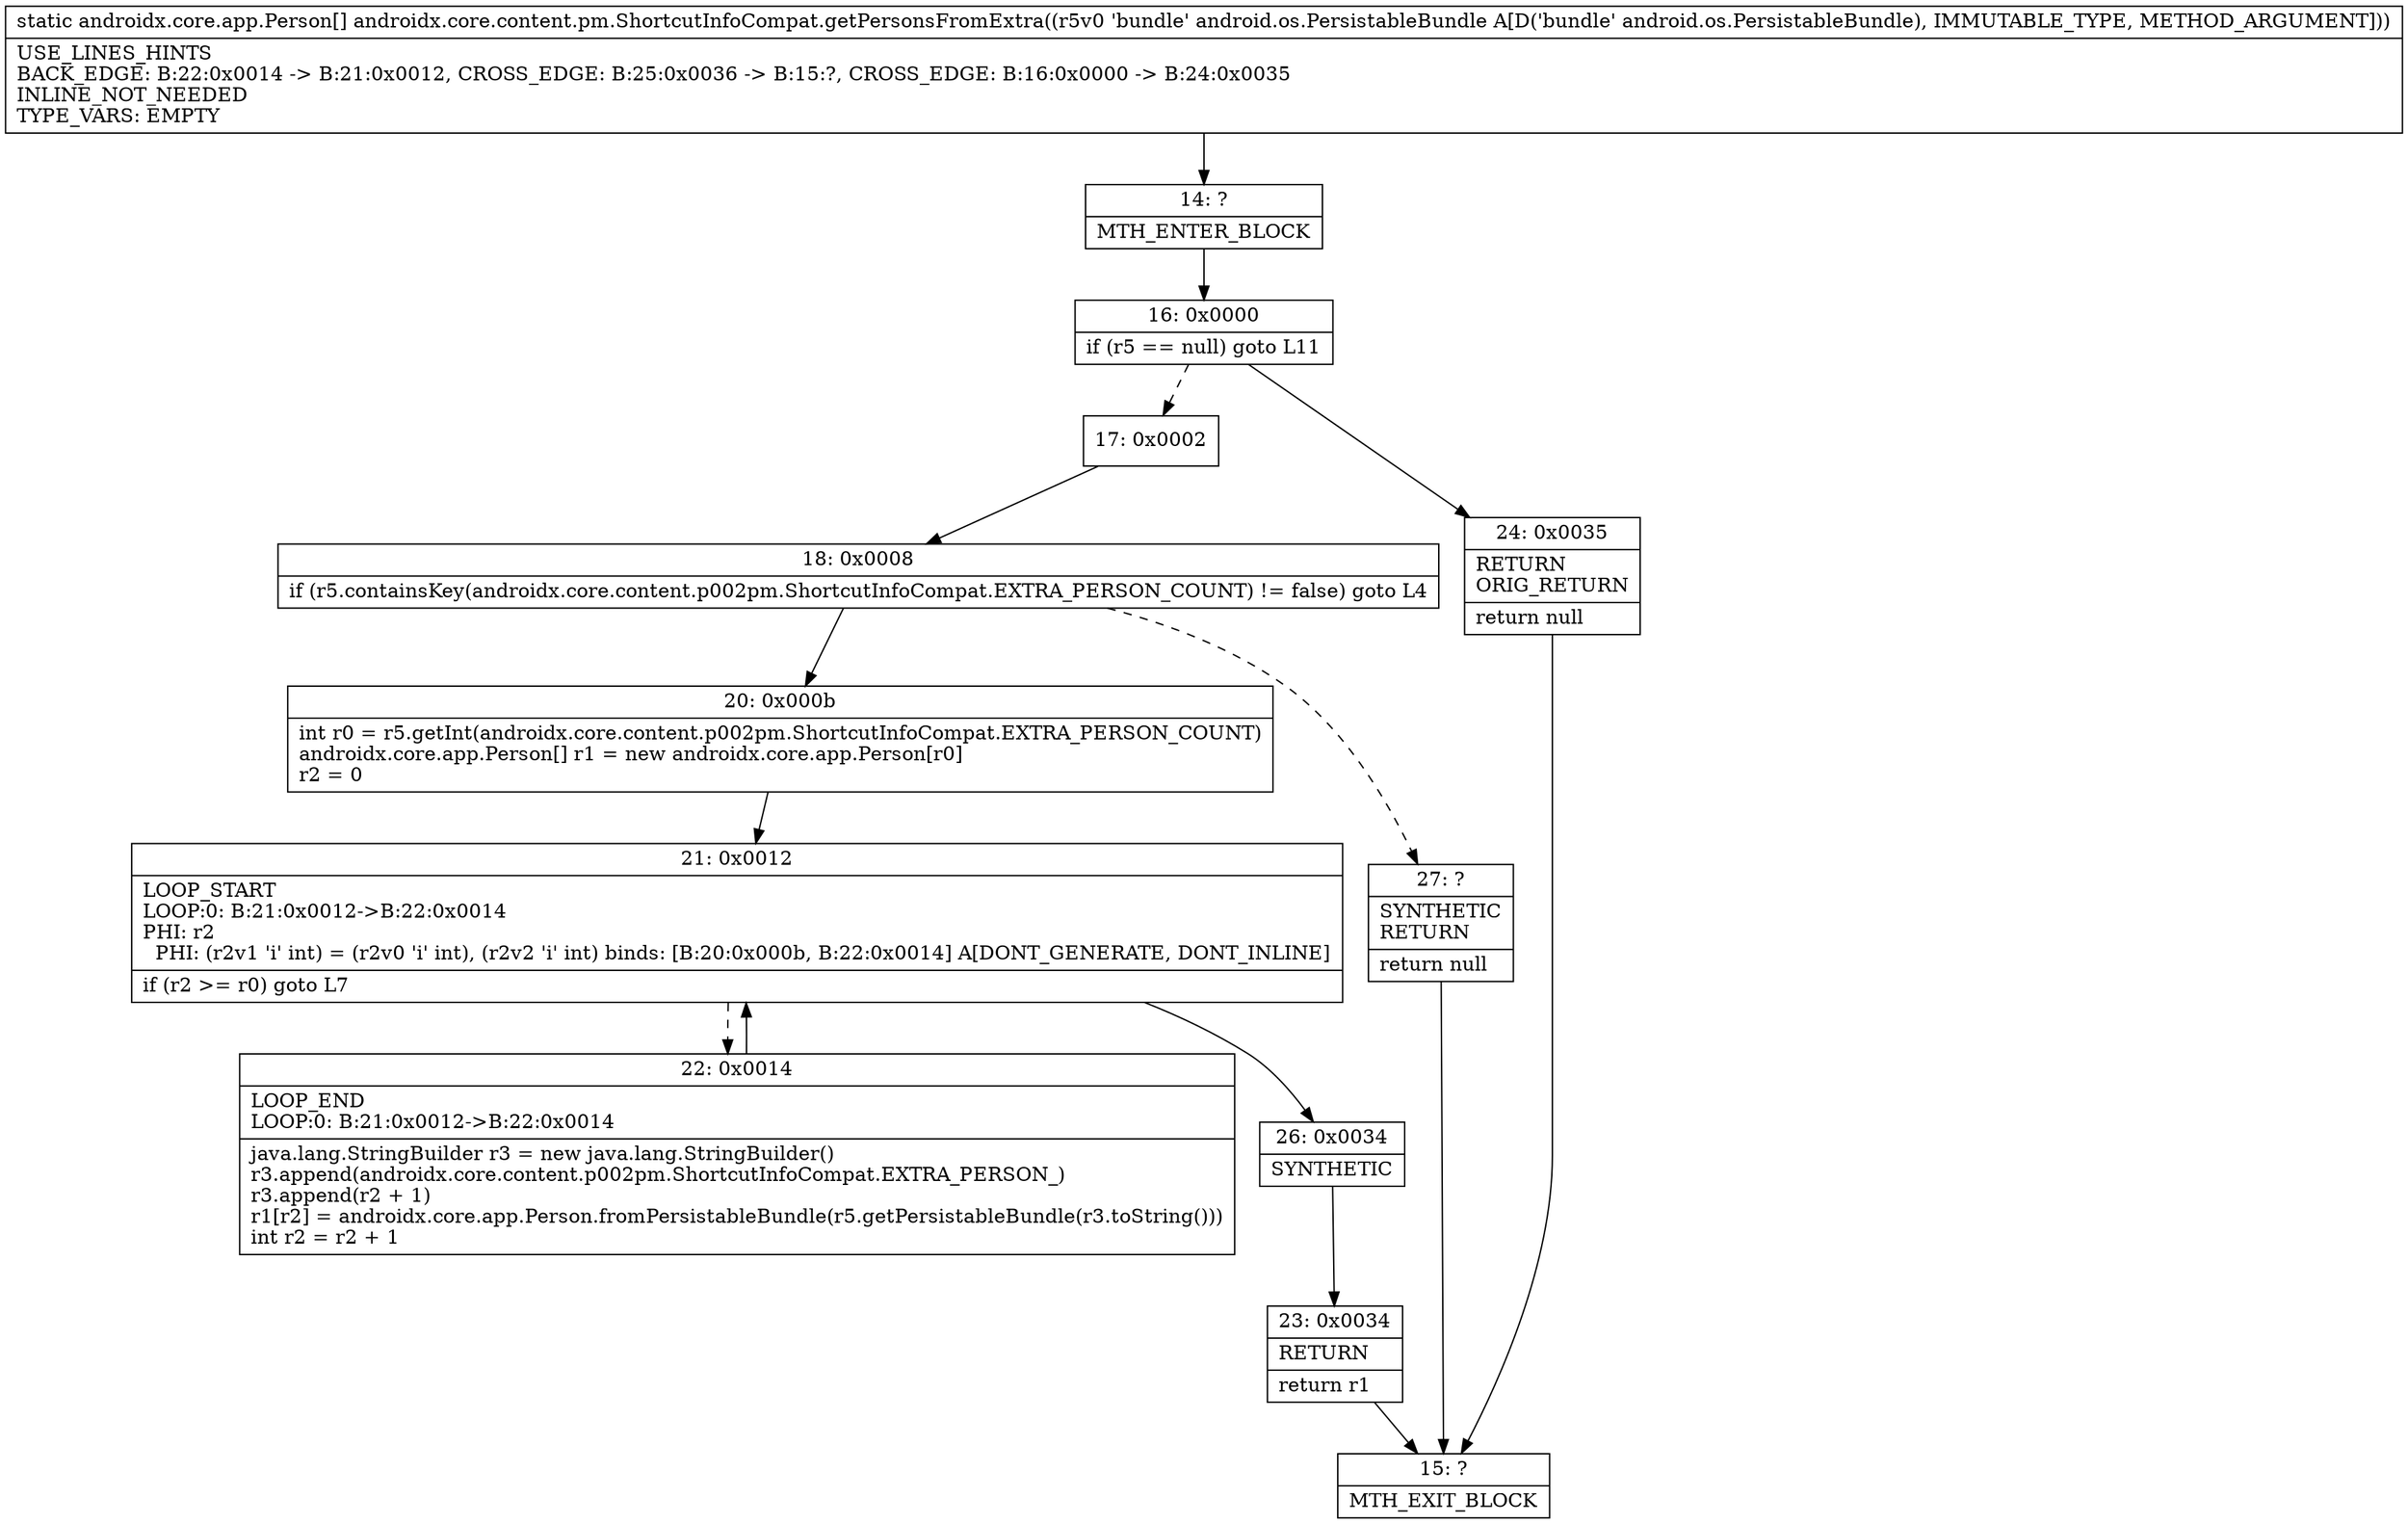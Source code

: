 digraph "CFG forandroidx.core.content.pm.ShortcutInfoCompat.getPersonsFromExtra(Landroid\/os\/PersistableBundle;)[Landroidx\/core\/app\/Person;" {
Node_14 [shape=record,label="{14\:\ ?|MTH_ENTER_BLOCK\l}"];
Node_16 [shape=record,label="{16\:\ 0x0000|if (r5 == null) goto L11\l}"];
Node_17 [shape=record,label="{17\:\ 0x0002}"];
Node_18 [shape=record,label="{18\:\ 0x0008|if (r5.containsKey(androidx.core.content.p002pm.ShortcutInfoCompat.EXTRA_PERSON_COUNT) != false) goto L4\l}"];
Node_20 [shape=record,label="{20\:\ 0x000b|int r0 = r5.getInt(androidx.core.content.p002pm.ShortcutInfoCompat.EXTRA_PERSON_COUNT)\landroidx.core.app.Person[] r1 = new androidx.core.app.Person[r0]\lr2 = 0\l}"];
Node_21 [shape=record,label="{21\:\ 0x0012|LOOP_START\lLOOP:0: B:21:0x0012\-\>B:22:0x0014\lPHI: r2 \l  PHI: (r2v1 'i' int) = (r2v0 'i' int), (r2v2 'i' int) binds: [B:20:0x000b, B:22:0x0014] A[DONT_GENERATE, DONT_INLINE]\l|if (r2 \>= r0) goto L7\l}"];
Node_22 [shape=record,label="{22\:\ 0x0014|LOOP_END\lLOOP:0: B:21:0x0012\-\>B:22:0x0014\l|java.lang.StringBuilder r3 = new java.lang.StringBuilder()\lr3.append(androidx.core.content.p002pm.ShortcutInfoCompat.EXTRA_PERSON_)\lr3.append(r2 + 1)\lr1[r2] = androidx.core.app.Person.fromPersistableBundle(r5.getPersistableBundle(r3.toString()))\lint r2 = r2 + 1\l}"];
Node_26 [shape=record,label="{26\:\ 0x0034|SYNTHETIC\l}"];
Node_23 [shape=record,label="{23\:\ 0x0034|RETURN\l|return r1\l}"];
Node_15 [shape=record,label="{15\:\ ?|MTH_EXIT_BLOCK\l}"];
Node_27 [shape=record,label="{27\:\ ?|SYNTHETIC\lRETURN\l|return null\l}"];
Node_24 [shape=record,label="{24\:\ 0x0035|RETURN\lORIG_RETURN\l|return null\l}"];
MethodNode[shape=record,label="{static androidx.core.app.Person[] androidx.core.content.pm.ShortcutInfoCompat.getPersonsFromExtra((r5v0 'bundle' android.os.PersistableBundle A[D('bundle' android.os.PersistableBundle), IMMUTABLE_TYPE, METHOD_ARGUMENT]))  | USE_LINES_HINTS\lBACK_EDGE: B:22:0x0014 \-\> B:21:0x0012, CROSS_EDGE: B:25:0x0036 \-\> B:15:?, CROSS_EDGE: B:16:0x0000 \-\> B:24:0x0035\lINLINE_NOT_NEEDED\lTYPE_VARS: EMPTY\l}"];
MethodNode -> Node_14;Node_14 -> Node_16;
Node_16 -> Node_17[style=dashed];
Node_16 -> Node_24;
Node_17 -> Node_18;
Node_18 -> Node_20;
Node_18 -> Node_27[style=dashed];
Node_20 -> Node_21;
Node_21 -> Node_22[style=dashed];
Node_21 -> Node_26;
Node_22 -> Node_21;
Node_26 -> Node_23;
Node_23 -> Node_15;
Node_27 -> Node_15;
Node_24 -> Node_15;
}

